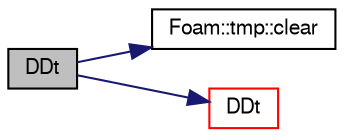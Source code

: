 digraph "DDt"
{
  bgcolor="transparent";
  edge [fontname="FreeSans",fontsize="10",labelfontname="FreeSans",labelfontsize="10"];
  node [fontname="FreeSans",fontsize="10",shape=record];
  rankdir="LR";
  Node2377 [label="DDt",height=0.2,width=0.4,color="black", fillcolor="grey75", style="filled", fontcolor="black"];
  Node2377 -> Node2378 [color="midnightblue",fontsize="10",style="solid",fontname="FreeSans"];
  Node2378 [label="Foam::tmp::clear",height=0.2,width=0.4,color="black",URL="$a25962.html#adf1d9633e64d0de6a36e0af17ccd8163",tooltip="If object pointer points to valid object: "];
  Node2377 -> Node2379 [color="midnightblue",fontsize="10",style="solid",fontname="FreeSans"];
  Node2379 [label="DDt",height=0.2,width=0.4,color="red",URL="$a21134.html#ab0b7059288d30051ab6817560484a801"];
}
